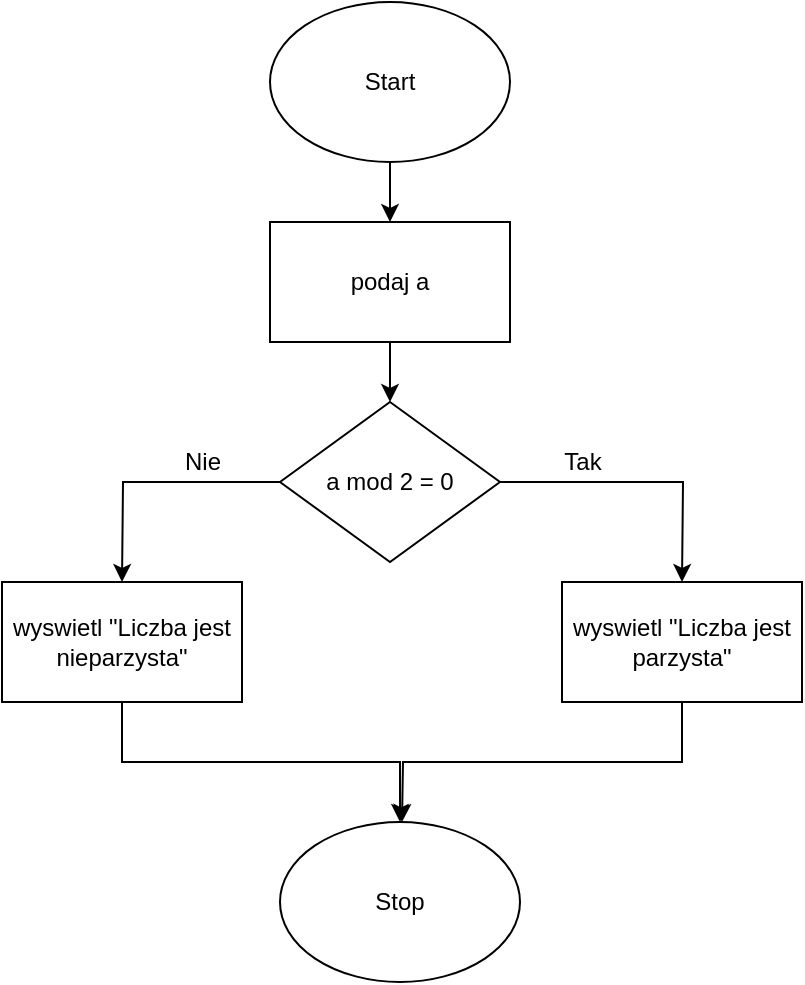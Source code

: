 <mxfile version="21.0.10" type="github">
  <diagram name="Strona-1" id="C9bMfWwFiaB97e9MnAd_">
    <mxGraphModel dx="1434" dy="782" grid="1" gridSize="10" guides="1" tooltips="1" connect="1" arrows="1" fold="1" page="1" pageScale="1" pageWidth="827" pageHeight="1169" math="0" shadow="0">
      <root>
        <mxCell id="0" />
        <mxCell id="1" parent="0" />
        <mxCell id="OVB6tUFibEP5sXagNRfJ-4" style="edgeStyle=orthogonalEdgeStyle;rounded=0;orthogonalLoop=1;jettySize=auto;html=1;exitX=0.5;exitY=1;exitDx=0;exitDy=0;entryX=0.5;entryY=0;entryDx=0;entryDy=0;" edge="1" parent="1" source="OVB6tUFibEP5sXagNRfJ-2" target="OVB6tUFibEP5sXagNRfJ-3">
          <mxGeometry relative="1" as="geometry" />
        </mxCell>
        <mxCell id="OVB6tUFibEP5sXagNRfJ-2" value="Start" style="ellipse;whiteSpace=wrap;html=1;" vertex="1" parent="1">
          <mxGeometry x="354" y="70" width="120" height="80" as="geometry" />
        </mxCell>
        <mxCell id="OVB6tUFibEP5sXagNRfJ-6" style="edgeStyle=orthogonalEdgeStyle;rounded=0;orthogonalLoop=1;jettySize=auto;html=1;exitX=0.5;exitY=1;exitDx=0;exitDy=0;entryX=0.5;entryY=0;entryDx=0;entryDy=0;" edge="1" parent="1" source="OVB6tUFibEP5sXagNRfJ-3" target="OVB6tUFibEP5sXagNRfJ-5">
          <mxGeometry relative="1" as="geometry" />
        </mxCell>
        <mxCell id="OVB6tUFibEP5sXagNRfJ-3" value="podaj a" style="rounded=0;whiteSpace=wrap;html=1;" vertex="1" parent="1">
          <mxGeometry x="354" y="180" width="120" height="60" as="geometry" />
        </mxCell>
        <mxCell id="OVB6tUFibEP5sXagNRfJ-7" style="edgeStyle=orthogonalEdgeStyle;rounded=0;orthogonalLoop=1;jettySize=auto;html=1;exitX=1;exitY=0.5;exitDx=0;exitDy=0;" edge="1" parent="1" source="OVB6tUFibEP5sXagNRfJ-5">
          <mxGeometry relative="1" as="geometry">
            <mxPoint x="560" y="360" as="targetPoint" />
          </mxGeometry>
        </mxCell>
        <mxCell id="OVB6tUFibEP5sXagNRfJ-8" style="edgeStyle=orthogonalEdgeStyle;rounded=0;orthogonalLoop=1;jettySize=auto;html=1;exitX=0;exitY=0.5;exitDx=0;exitDy=0;" edge="1" parent="1" source="OVB6tUFibEP5sXagNRfJ-5">
          <mxGeometry relative="1" as="geometry">
            <mxPoint x="280" y="360" as="targetPoint" />
          </mxGeometry>
        </mxCell>
        <mxCell id="OVB6tUFibEP5sXagNRfJ-5" value="a mod 2 = 0" style="rhombus;whiteSpace=wrap;html=1;" vertex="1" parent="1">
          <mxGeometry x="359" y="270" width="110" height="80" as="geometry" />
        </mxCell>
        <mxCell id="OVB6tUFibEP5sXagNRfJ-10" value="Nie" style="text;html=1;align=center;verticalAlign=middle;resizable=0;points=[];autosize=1;strokeColor=none;fillColor=none;" vertex="1" parent="1">
          <mxGeometry x="300" y="285" width="40" height="30" as="geometry" />
        </mxCell>
        <mxCell id="OVB6tUFibEP5sXagNRfJ-11" value="Tak" style="text;html=1;align=center;verticalAlign=middle;resizable=0;points=[];autosize=1;strokeColor=none;fillColor=none;" vertex="1" parent="1">
          <mxGeometry x="490" y="285" width="40" height="30" as="geometry" />
        </mxCell>
        <mxCell id="OVB6tUFibEP5sXagNRfJ-15" style="edgeStyle=orthogonalEdgeStyle;rounded=0;orthogonalLoop=1;jettySize=auto;html=1;exitX=0.5;exitY=1;exitDx=0;exitDy=0;entryX=0.5;entryY=0;entryDx=0;entryDy=0;" edge="1" parent="1" source="OVB6tUFibEP5sXagNRfJ-12" target="OVB6tUFibEP5sXagNRfJ-14">
          <mxGeometry relative="1" as="geometry" />
        </mxCell>
        <mxCell id="OVB6tUFibEP5sXagNRfJ-12" value="wyswietl &quot;Liczba jest nieparzysta&quot;" style="rounded=0;whiteSpace=wrap;html=1;" vertex="1" parent="1">
          <mxGeometry x="220" y="360" width="120" height="60" as="geometry" />
        </mxCell>
        <mxCell id="OVB6tUFibEP5sXagNRfJ-16" style="edgeStyle=orthogonalEdgeStyle;rounded=0;orthogonalLoop=1;jettySize=auto;html=1;exitX=0.5;exitY=1;exitDx=0;exitDy=0;" edge="1" parent="1" source="OVB6tUFibEP5sXagNRfJ-13">
          <mxGeometry relative="1" as="geometry">
            <mxPoint x="420" y="480" as="targetPoint" />
          </mxGeometry>
        </mxCell>
        <mxCell id="OVB6tUFibEP5sXagNRfJ-13" value="wyswietl &quot;Liczba jest parzysta&quot;" style="rounded=0;whiteSpace=wrap;html=1;" vertex="1" parent="1">
          <mxGeometry x="500" y="360" width="120" height="60" as="geometry" />
        </mxCell>
        <mxCell id="OVB6tUFibEP5sXagNRfJ-14" value="Stop" style="ellipse;whiteSpace=wrap;html=1;" vertex="1" parent="1">
          <mxGeometry x="359" y="480" width="120" height="80" as="geometry" />
        </mxCell>
      </root>
    </mxGraphModel>
  </diagram>
</mxfile>
